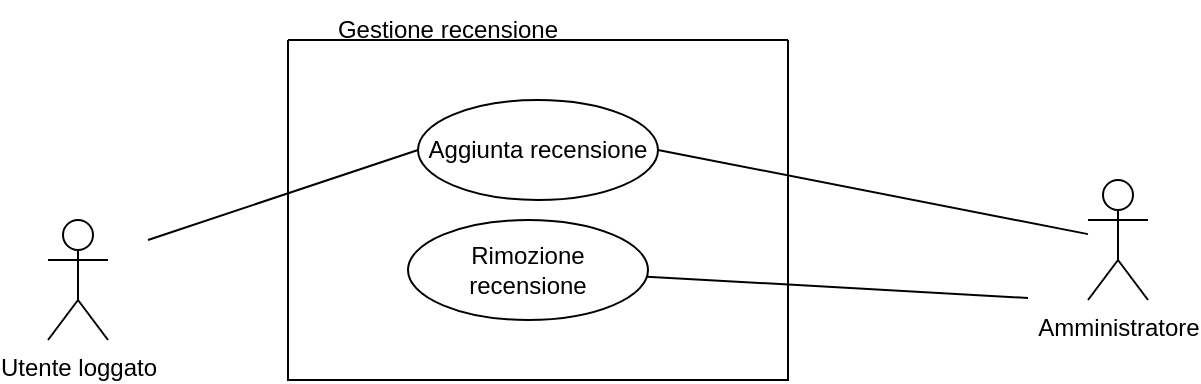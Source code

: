 <mxfile version="16.4.3" type="device"><diagram id="0UYyaR62AmyBlBfrliLk" name="Page-1"><mxGraphModel dx="868" dy="448" grid="1" gridSize="10" guides="1" tooltips="1" connect="1" arrows="1" fold="1" page="1" pageScale="1" pageWidth="850" pageHeight="1100" math="0" shadow="0"><root><mxCell id="0"/><mxCell id="1" parent="0"/><mxCell id="abDaEVuxWsGtRdmL-q-g-2" value="Rimozione recensione" style="ellipse;whiteSpace=wrap;html=1;" vertex="1" parent="1"><mxGeometry x="330" y="110" width="120" height="50" as="geometry"/></mxCell><mxCell id="abDaEVuxWsGtRdmL-q-g-7" value="Utente loggato" style="shape=umlActor;verticalLabelPosition=bottom;verticalAlign=top;html=1;outlineConnect=0;" vertex="1" parent="1"><mxGeometry x="150" y="110" width="30" height="60" as="geometry"/></mxCell><mxCell id="abDaEVuxWsGtRdmL-q-g-9" value="" style="swimlane;startSize=0;" vertex="1" parent="1"><mxGeometry x="270" y="20" width="250" height="170" as="geometry"/></mxCell><mxCell id="abDaEVuxWsGtRdmL-q-g-1" value="Aggiunta recensione" style="ellipse;whiteSpace=wrap;html=1;" vertex="1" parent="abDaEVuxWsGtRdmL-q-g-9"><mxGeometry x="65" y="30" width="120" height="50" as="geometry"/></mxCell><mxCell id="abDaEVuxWsGtRdmL-q-g-10" value="Gestione recensione" style="text;html=1;strokeColor=none;fillColor=none;align=center;verticalAlign=middle;whiteSpace=wrap;rounded=0;" vertex="1" parent="1"><mxGeometry x="290" width="120" height="30" as="geometry"/></mxCell><mxCell id="abDaEVuxWsGtRdmL-q-g-12" value="Amministratore" style="shape=umlActor;verticalLabelPosition=bottom;verticalAlign=top;html=1;outlineConnect=0;" vertex="1" parent="1"><mxGeometry x="670" y="90" width="30" height="60" as="geometry"/></mxCell><mxCell id="abDaEVuxWsGtRdmL-q-g-13" value="" style="endArrow=none;html=1;rounded=0;entryX=0;entryY=0.5;entryDx=0;entryDy=0;" edge="1" parent="1" target="abDaEVuxWsGtRdmL-q-g-1"><mxGeometry width="50" height="50" relative="1" as="geometry"><mxPoint x="200" y="120" as="sourcePoint"/><mxPoint x="450" y="240" as="targetPoint"/></mxGeometry></mxCell><mxCell id="abDaEVuxWsGtRdmL-q-g-19" value="" style="endArrow=none;html=1;rounded=0;exitX=1;exitY=0.5;exitDx=0;exitDy=0;" edge="1" parent="1" source="abDaEVuxWsGtRdmL-q-g-1" target="abDaEVuxWsGtRdmL-q-g-12"><mxGeometry width="50" height="50" relative="1" as="geometry"><mxPoint x="439.484" y="190.862" as="sourcePoint"/><mxPoint x="450" y="210" as="targetPoint"/></mxGeometry></mxCell><mxCell id="abDaEVuxWsGtRdmL-q-g-20" value="" style="endArrow=none;html=1;rounded=0;" edge="1" parent="1" source="abDaEVuxWsGtRdmL-q-g-2"><mxGeometry width="50" height="50" relative="1" as="geometry"><mxPoint x="450" y="275" as="sourcePoint"/><mxPoint x="640" y="149" as="targetPoint"/></mxGeometry></mxCell></root></mxGraphModel></diagram></mxfile>